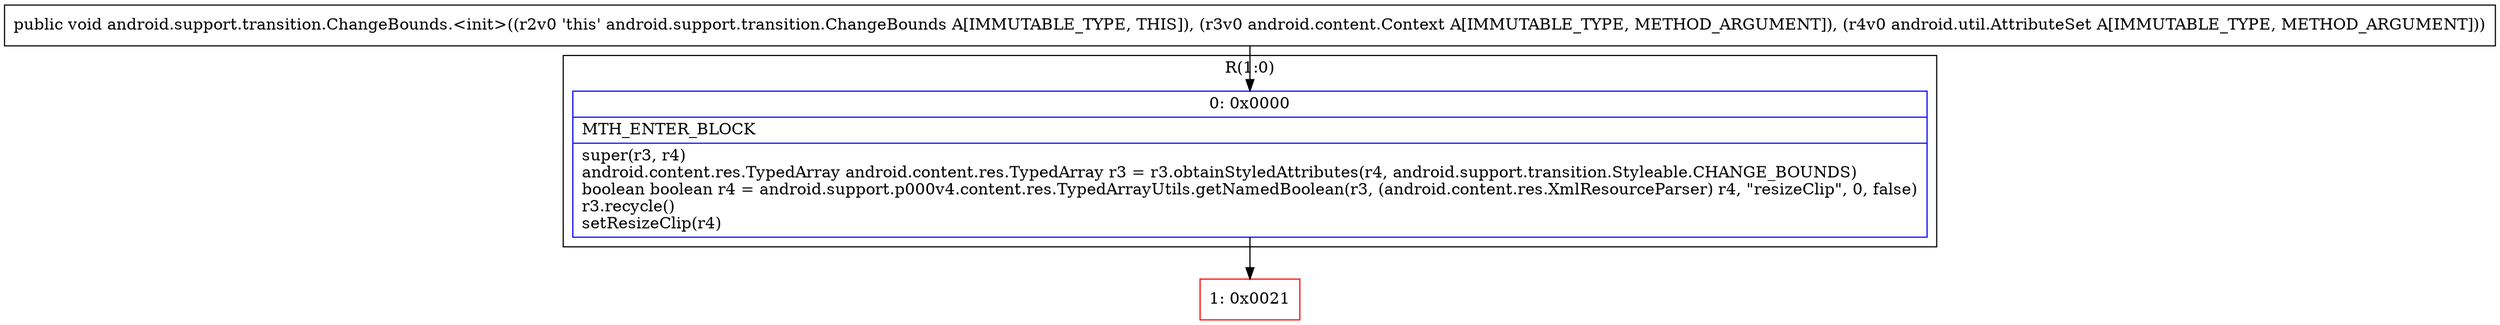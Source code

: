 digraph "CFG forandroid.support.transition.ChangeBounds.\<init\>(Landroid\/content\/Context;Landroid\/util\/AttributeSet;)V" {
subgraph cluster_Region_1221321520 {
label = "R(1:0)";
node [shape=record,color=blue];
Node_0 [shape=record,label="{0\:\ 0x0000|MTH_ENTER_BLOCK\l|super(r3, r4)\landroid.content.res.TypedArray android.content.res.TypedArray r3 = r3.obtainStyledAttributes(r4, android.support.transition.Styleable.CHANGE_BOUNDS)\lboolean boolean r4 = android.support.p000v4.content.res.TypedArrayUtils.getNamedBoolean(r3, (android.content.res.XmlResourceParser) r4, \"resizeClip\", 0, false)\lr3.recycle()\lsetResizeClip(r4)\l}"];
}
Node_1 [shape=record,color=red,label="{1\:\ 0x0021}"];
MethodNode[shape=record,label="{public void android.support.transition.ChangeBounds.\<init\>((r2v0 'this' android.support.transition.ChangeBounds A[IMMUTABLE_TYPE, THIS]), (r3v0 android.content.Context A[IMMUTABLE_TYPE, METHOD_ARGUMENT]), (r4v0 android.util.AttributeSet A[IMMUTABLE_TYPE, METHOD_ARGUMENT])) }"];
MethodNode -> Node_0;
Node_0 -> Node_1;
}

